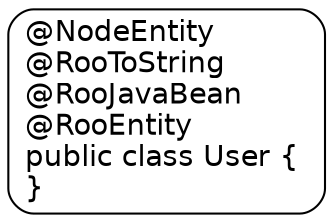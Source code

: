 digraph User {
  node [
    fontname = "Bitstream Vera Sans"
    shape = "Mrecord"
  ]
  edge [
    fontname = "Bitstream Vera Sans"
  ]

  User [
    
    label = "{@NodeEntity\
    \l@RooToString\
    \l@RooJavaBean\
    \l@RooEntity\
    \lpublic class User \{\
    \l\}\
    \l}"
  ]

}
